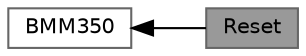digraph "Reset"
{
 // LATEX_PDF_SIZE
  bgcolor="transparent";
  edge [fontname=Helvetica,fontsize=10,labelfontname=Helvetica,labelfontsize=10];
  node [fontname=Helvetica,fontsize=10,shape=box,height=0.2,width=0.4];
  rankdir=LR;
  Node2 [id="Node000002",label="BMM350",height=0.2,width=0.4,color="grey40", fillcolor="white", style="filled",URL="$group__bmm350.html",tooltip="Sensor driver for BMM350 sensor."];
  Node1 [id="Node000001",label="Reset",height=0.2,width=0.4,color="gray40", fillcolor="grey60", style="filled", fontcolor="black",tooltip="Reset APIs."];
  Node2->Node1 [shape=plaintext, dir="back", style="solid"];
}
